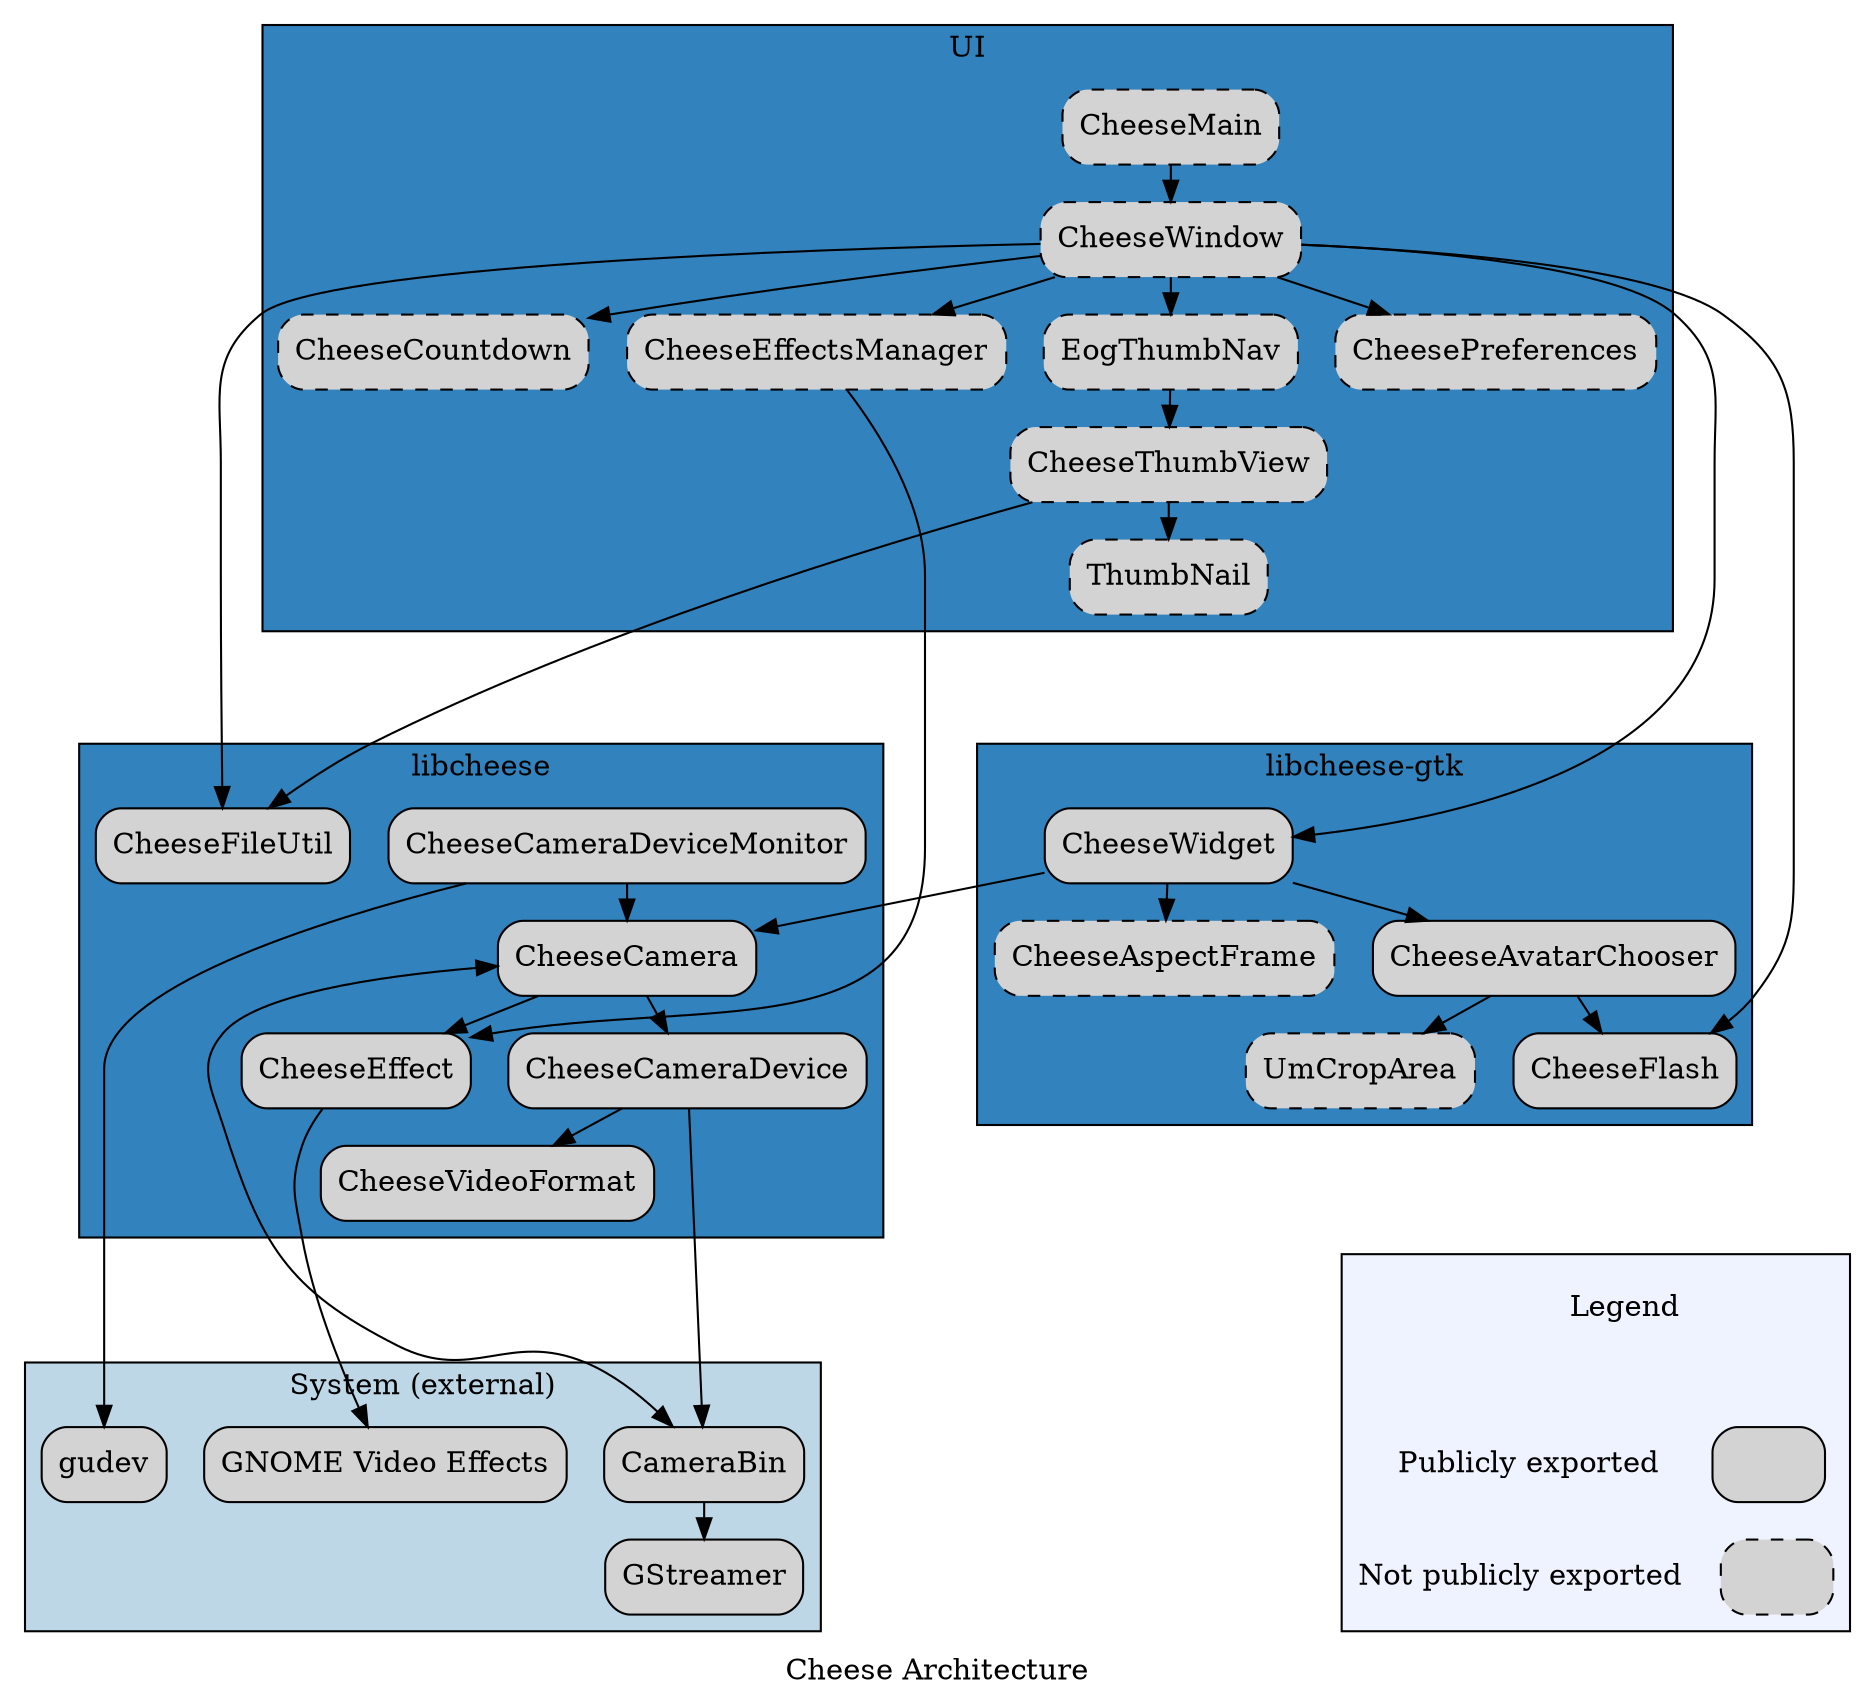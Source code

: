 digraph Cheese_Architecture
{
  colorscheme="blues5";
  node [shape="box" style="filled,rounded"];

  subgraph cluster_UI
  {
      label="UI";
      style="filled";
      fillcolor="4";
      
      node [style="filled,rounded,dashed"];
      c_main            [label="CheeseMain"];
      c_window          [label="CheeseWindow"];
      c_effects_manager [label="CheeseEffectsManager"];
      c_preferences     [label="CheesePreferences"];
      c_countdown       [label="CheeseCountdown"];
      eog_thumbnav      [label="EogThumbNav"];
      c_thumbview       [label="CheeseThumbView"];
      thumbnail         [label="ThumbNail"];
  }
 
  /* Convenience node for layouting */ 
  trans_node1 [label="" color="transparent" fillcolor="transparent"];
  /* UI connections */
  c_main->c_window
  c_window->c_preferences
  c_window->c_countdown
  c_window->c_effects_manager
  c_window->eog_thumbnav
  eog_thumbnav->c_thumbview
  c_thumbview->thumbnail
  thumbnail->trans_node1 [color="transparent"];

  subgraph cluster_libcheese_gtk
  {
      label="libcheese-gtk";
      style="filled";
      fillcolor="4";

      c_widget         [label="CheeseWidget"];
      c_flash          [label="CheeseFlash"];
      c_aspect_frame   [label="CheeseAspectFrame" style="dashed,filled,rounded"];
      c_avatar_chooser [label="CheeseAvatarChooser"];
      um_crop_area     [label="UmCropArea" style="dashed,filled,rounded"];
  }
  
  trans_node1->c_widget [color="transparent"]; 
  /* libcheese_gtk connections */
  c_widget->c_avatar_chooser
  c_widget->c_aspect_frame
  c_avatar_chooser->um_crop_area
  c_avatar_chooser->c_flash
      
  subgraph cluster_libcheese
  {
      label="libcheese";
      style="filled";
      fillcolor="4";

      c_camera                [label="CheeseCamera"];
      c_camera_device         [label="CheeseCameraDevice"];
      c_camera_device_monitor [label="CheeseCameraDeviceMonitor"];
      c_video_format          [label="CheeseVideoFormat"];
      c_effect                [label="CheeseEffect"];
      c_file_util             [label="CheeseFileUtil"];
  }

  /* Convenience node for layouting */ 
  trans_node2 [label="" color="transparent" fillcolor="transparent"];
  /* libcheese connections */
  c_camera_device_monitor->c_camera
  c_camera->c_effect
  c_camera->c_camera_device
  c_camera_device->c_video_format  
  c_video_format->trans_node2 [color="transparent"];

  subgraph cluster_system
  {
      label="System (external)";
      style="filled";
      fillcolor="2";

      gudev           [label="gudev"];
      camerabin       [label="CameraBin"];
      gstreamer       [label="GStreamer"];
      g_video_effects [label="GNOME Video Effects"];
  }

  /* system connections */
  c_camera_device_monitor->gudev
  c_camera->camerabin            [dir="both"]
  c_camera_device->camerabin
  camerabin->gstreamer
  c_effect->g_video_effects
  trans_node2->gudev             [color="transparent"];

  /* Convenience node for layouting */ 
  trans_node3                 [label="" color="transparent" fillcolor="transparent"];
  /* Connections between clutters */
  c_window->c_file_util
  c_window->c_widget
  c_window->c_flash
  c_widget->c_camera  
  c_thumbview->c_file_util
  c_effects_manager->c_effect
  c_flash->trans_node3        [color="transparent"];

  subgraph cluster_legend
  {
      mindist=0;
      ranksep=0;
      nodesep=0;
      style="filled";
      fillcolor="1";

      node     [shape=box margin="0,0"];
      edge     [style=invis];

      pe_text  [label="Publicly exported" color="transparent" style=""];
      pe_node  [label="" style="filled,rounded"];

      npe_text [label="Not publicly exported" color="transparent" style=""];
      npe_node [label="" style="filled,dashed,rounded"];
      
      Legend   [color="transparent" style=""];

      Legend->pe_text
      Legend->pe_node
      pe_text->npe_text
      pe_node->npe_node

      edge     [constraint=false];
      pe_text->pe_node
      npe_text->npe_node
  }
  trans_node3->Legend [color="transparent"];

  graph [label="Cheese Architecture" bgcolor="transparent"];
}
